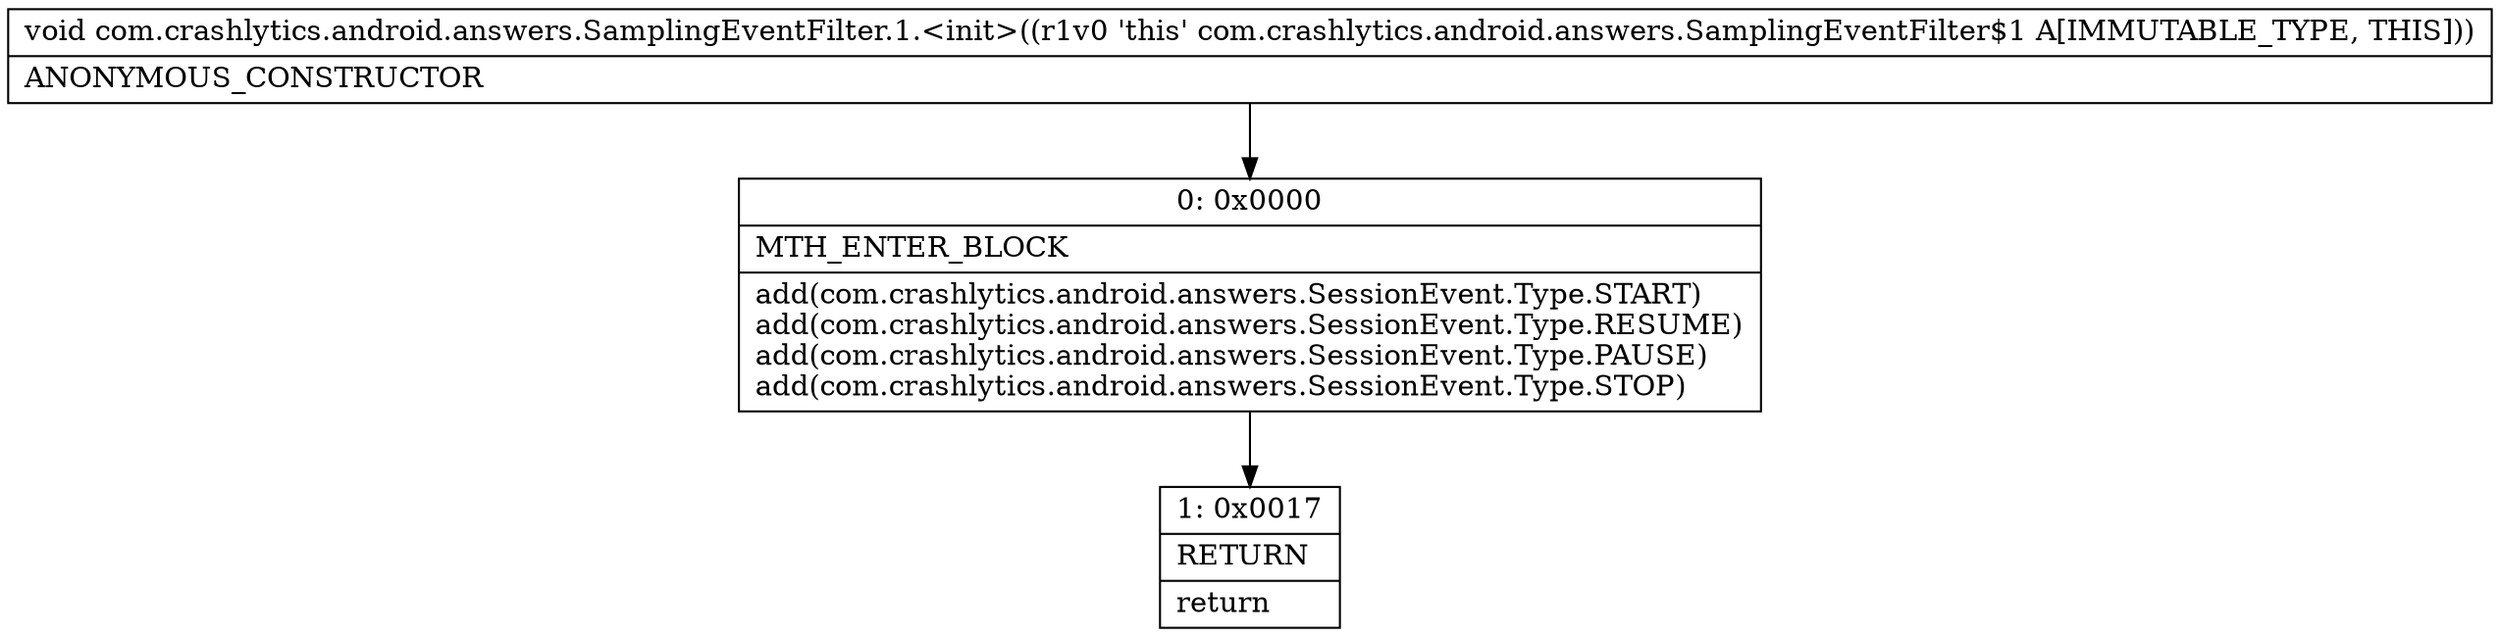 digraph "CFG forcom.crashlytics.android.answers.SamplingEventFilter.1.\<init\>()V" {
Node_0 [shape=record,label="{0\:\ 0x0000|MTH_ENTER_BLOCK\l|add(com.crashlytics.android.answers.SessionEvent.Type.START)\ladd(com.crashlytics.android.answers.SessionEvent.Type.RESUME)\ladd(com.crashlytics.android.answers.SessionEvent.Type.PAUSE)\ladd(com.crashlytics.android.answers.SessionEvent.Type.STOP)\l}"];
Node_1 [shape=record,label="{1\:\ 0x0017|RETURN\l|return\l}"];
MethodNode[shape=record,label="{void com.crashlytics.android.answers.SamplingEventFilter.1.\<init\>((r1v0 'this' com.crashlytics.android.answers.SamplingEventFilter$1 A[IMMUTABLE_TYPE, THIS]))  | ANONYMOUS_CONSTRUCTOR\l}"];
MethodNode -> Node_0;
Node_0 -> Node_1;
}

